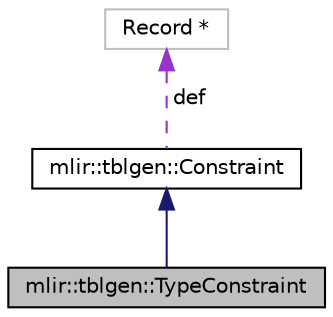 digraph "mlir::tblgen::TypeConstraint"
{
  bgcolor="transparent";
  edge [fontname="Helvetica",fontsize="10",labelfontname="Helvetica",labelfontsize="10"];
  node [fontname="Helvetica",fontsize="10",shape=record];
  Node3 [label="mlir::tblgen::TypeConstraint",height=0.2,width=0.4,color="black", fillcolor="grey75", style="filled", fontcolor="black"];
  Node4 -> Node3 [dir="back",color="midnightblue",fontsize="10",style="solid",fontname="Helvetica"];
  Node4 [label="mlir::tblgen::Constraint",height=0.2,width=0.4,color="black",URL="$classmlir_1_1tblgen_1_1Constraint.html"];
  Node5 -> Node4 [dir="back",color="darkorchid3",fontsize="10",style="dashed",label=" def" ,fontname="Helvetica"];
  Node5 [label="Record *",height=0.2,width=0.4,color="grey75"];
}
